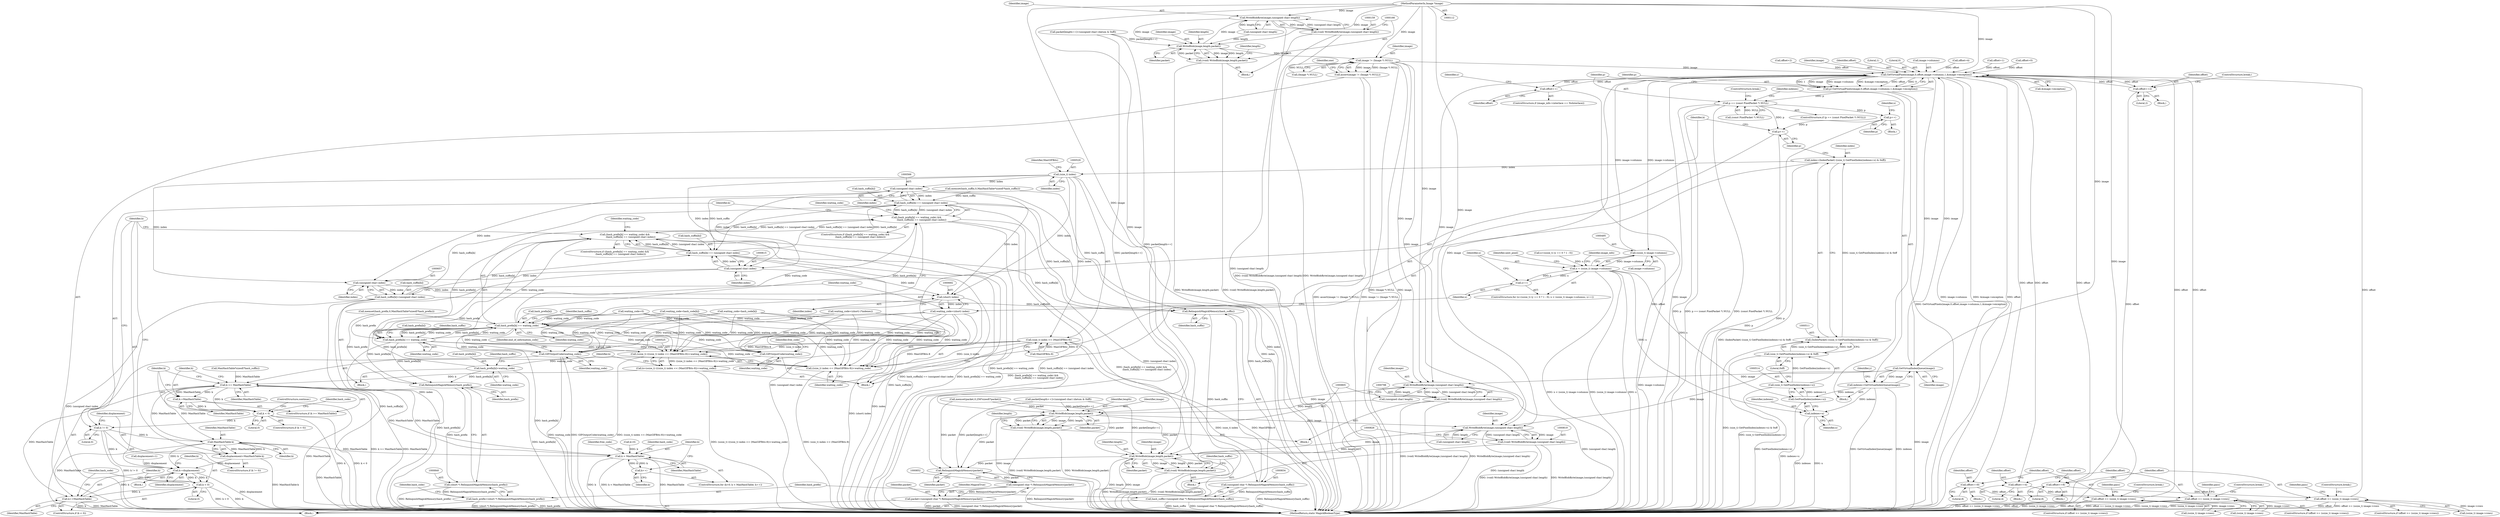 digraph "0_ImageMagick6_19651f3db63fa1511ed83a348c4c82fa553f8d01@pointer" {
"1000114" [label="(MethodParameterIn,Image *image)"];
"1000160" [label="(Call,WriteBlobByte(image,(unsigned char) length))"];
"1000158" [label="(Call,(void) WriteBlobByte(image,(unsigned char) length))"];
"1000167" [label="(Call,WriteBlob(image,length,packet))"];
"1000165" [label="(Call,(void) WriteBlob(image,length,packet))"];
"1000221" [label="(Call,image != (Image *) NULL)"];
"1000220" [label="(Call,assert(image != (Image *) NULL))"];
"1000445" [label="(Call,GetVirtualPixels(image,0,offset,image->columns,1,&image->exception))"];
"1000443" [label="(Call,p=GetVirtualPixels(image,0,offset,image->columns,1,&image->exception))"];
"1000458" [label="(Call,p == (const PixelPacket *) NULL)"];
"1000479" [label="(Call,p++)"];
"1000520" [label="(Call,p++)"];
"1000466" [label="(Call,GetVirtualIndexQueue(image))"];
"1000464" [label="(Call,indexes=GetVirtualIndexQueue(image))"];
"1000515" [label="(Call,GetPixelIndex(indexes+x))"];
"1000513" [label="(Call,(size_t) GetPixelIndex(indexes+x))"];
"1000512" [label="(Call,(size_t) GetPixelIndex(indexes+x) & 0xff)"];
"1000510" [label="(Call,(IndexPacket) ((size_t) GetPixelIndex(indexes+x) & 0xff))"];
"1000508" [label="(Call,index=(IndexPacket) ((size_t) GetPixelIndex(indexes+x) & 0xff))"];
"1000528" [label="(Call,(size_t) index)"];
"1000527" [label="(Call,(size_t) index << (MaxGIFBits-8))"];
"1000524" [label="(Call,(ssize_t) (((size_t) index << (MaxGIFBits-8))+waiting_code))"];
"1000522" [label="(Call,k=(ssize_t) (((size_t) index << (MaxGIFBits-8))+waiting_code))"];
"1000536" [label="(Call,k >= MaxHashTable)"];
"1000539" [label="(Call,k-=MaxHashTable)"];
"1000543" [label="(Call,k < 0)"];
"1000576" [label="(Call,k != 0)"];
"1000581" [label="(Call,MaxHashTable-k)"];
"1000579" [label="(Call,displacement=MaxHashTable-k)"];
"1000586" [label="(Call,k-=displacement)"];
"1000590" [label="(Call,k < 0)"];
"1000593" [label="(Call,k+=MaxHashTable)"];
"1000665" [label="(Call,k < MaxHashTable)"];
"1000668" [label="(Call,k++)"];
"1000526" [label="(Call,((size_t) index << (MaxGIFBits-8))+waiting_code)"];
"1000565" [label="(Call,(unsigned char) index)"];
"1000561" [label="(Call,hash_suffix[k] == (unsigned char) index)"];
"1000555" [label="(Call,(hash_prefix[k] == waiting_code) &&\n              (hash_suffix[k] == (unsigned char) index))"];
"1000604" [label="(Call,(hash_prefix[k] == waiting_code) &&\n                (hash_suffix[k] == (unsigned char) index))"];
"1000610" [label="(Call,hash_suffix[k] == (unsigned char) index)"];
"1000835" [label="(Call,RelinquishMagickMemory(hash_suffix))"];
"1000833" [label="(Call,(unsigned char *) RelinquishMagickMemory(hash_suffix))"];
"1000831" [label="(Call,hash_suffix=(unsigned char *) RelinquishMagickMemory(hash_suffix))"];
"1000614" [label="(Call,(unsigned char) index)"];
"1000656" [label="(Call,(unsigned char) index)"];
"1000652" [label="(Call,hash_suffix[k]=(unsigned char) index)"];
"1000691" [label="(Call,(short) index)"];
"1000689" [label="(Call,waiting_code=(short) index)"];
"1000556" [label="(Call,hash_prefix[k] == waiting_code)"];
"1000605" [label="(Call,hash_prefix[k] == waiting_code)"];
"1000632" [label="(Call,GIFOutputCode(waiting_code))"];
"1000647" [label="(Call,hash_prefix[k]=waiting_code)"];
"1000841" [label="(Call,RelinquishMagickMemory(hash_prefix))"];
"1000839" [label="(Call,(short *) RelinquishMagickMemory(hash_prefix))"];
"1000837" [label="(Call,hash_prefix=(short *) RelinquishMagickMemory(hash_prefix))"];
"1000773" [label="(Call,GIFOutputCode(waiting_code))"];
"1000516" [label="(Call,indexes+x)"];
"1000799" [label="(Call,WriteBlobByte(image,(unsigned char) length))"];
"1000797" [label="(Call,(void) WriteBlobByte(image,(unsigned char) length))"];
"1000806" [label="(Call,WriteBlob(image,length,packet))"];
"1000804" [label="(Call,(void) WriteBlob(image,length,packet))"];
"1000820" [label="(Call,WriteBlobByte(image,(unsigned char) length))"];
"1000818" [label="(Call,(void) WriteBlobByte(image,(unsigned char) length))"];
"1000827" [label="(Call,WriteBlob(image,length,packet))"];
"1000825" [label="(Call,(void) WriteBlob(image,length,packet))"];
"1000853" [label="(Call,RelinquishMagickMemory(packet))"];
"1000851" [label="(Call,(unsigned char *) RelinquishMagickMemory(packet))"];
"1000849" [label="(Call,packet=(unsigned char *) RelinquishMagickMemory(packet))"];
"1000494" [label="(Call,(ssize_t) image->columns)"];
"1000492" [label="(Call,x < (ssize_t) image->columns)"];
"1000499" [label="(Call,x++)"];
"1000700" [label="(Call,offset++)"];
"1000709" [label="(Call,offset+=8)"];
"1000713" [label="(Call,offset >= (ssize_t) image->rows)"];
"1000729" [label="(Call,offset+=8)"];
"1000733" [label="(Call,offset >= (ssize_t) image->rows)"];
"1000749" [label="(Call,offset+=4)"];
"1000753" [label="(Call,offset >= (ssize_t) image->rows)"];
"1000769" [label="(Call,offset+=2)"];
"1000227" [label="(Identifier,one)"];
"1000576" [label="(Call,k != 0)"];
"1000465" [label="(Identifier,indexes)"];
"1000748" [label="(Block,)"];
"1000827" [label="(Call,WriteBlob(image,length,packet))"];
"1000694" [label="(ControlStructure,if (image_info->interlace == NoInterlace))"];
"1000438" [label="(Identifier,y)"];
"1000443" [label="(Call,p=GetVirtualPixels(image,0,offset,image->columns,1,&image->exception))"];
"1000523" [label="(Identifier,k)"];
"1000668" [label="(Call,k++)"];
"1000651" [label="(Identifier,waiting_code)"];
"1000544" [label="(Identifier,k)"];
"1000722" [label="(Identifier,pass)"];
"1000463" [label="(ControlStructure,break;)"];
"1000536" [label="(Call,k >= MaxHashTable)"];
"1000492" [label="(Call,x < (ssize_t) image->columns)"];
"1000768" [label="(Block,)"];
"1000458" [label="(Call,p == (const PixelPacket *) NULL)"];
"1000693" [label="(Identifier,index)"];
"1000806" [label="(Call,WriteBlob(image,length,packet))"];
"1000731" [label="(Literal,8)"];
"1000503" [label="(Identifier,next_pixel)"];
"1000754" [label="(Identifier,offset)"];
"1000567" [label="(Identifier,index)"];
"1000604" [label="(Call,(hash_prefix[k] == waiting_code) &&\n                (hash_suffix[k] == (unsigned char) index))"];
"1000417" [label="(Call,offset=0)"];
"1000804" [label="(Call,(void) WriteBlob(image,length,packet))"];
"1000841" [label="(Call,RelinquishMagickMemory(hash_prefix))"];
"1000854" [label="(Identifier,packet)"];
"1000609" [label="(Identifier,waiting_code)"];
"1000510" [label="(Call,(IndexPacket) ((size_t) GetPixelIndex(indexes+x) & 0xff))"];
"1000689" [label="(Call,waiting_code=(short) index)"];
"1000690" [label="(Identifier,waiting_code)"];
"1000472" [label="(Block,)"];
"1000710" [label="(Identifier,offset)"];
"1000375" [label="(Call,MaxHashTable*sizeof(*hash_suffix))"];
"1000782" [label="(Call,packet[length++]=(unsigned char) (datum & 0xff))"];
"1000676" [label="(Identifier,free_code)"];
"1000473" [label="(Call,waiting_code=(short) (*indexes))"];
"1000849" [label="(Call,packet=(unsigned char *) RelinquishMagickMemory(packet))"];
"1000519" [label="(Literal,0xff)"];
"1000362" [label="(Call,memset(hash_prefix,0,MaxHashTable*sizeof(*hash_prefix)))"];
"1000691" [label="(Call,(short) index)"];
"1000836" [label="(Identifier,hash_suffix)"];
"1000612" [label="(Identifier,hash_suffix)"];
"1000470" [label="(Identifier,y)"];
"1000172" [label="(Identifier,length)"];
"1000818" [label="(Call,(void) WriteBlobByte(image,(unsigned char) length))"];
"1000752" [label="(ControlStructure,if (offset >= (ssize_t) image->rows))"];
"1000222" [label="(Identifier,image)"];
"1000743" [label="(Call,offset=2)"];
"1000594" [label="(Identifier,k)"];
"1000751" [label="(Literal,4)"];
"1000423" [label="(Call,waiting_code=0)"];
"1000662" [label="(Call,k=0)"];
"1000700" [label="(Call,offset++)"];
"1000460" [label="(Call,(const PixelPacket *) NULL)"];
"1000799" [label="(Call,WriteBlobByte(image,(unsigned char) length))"];
"1000165" [label="(Call,(void) WriteBlob(image,length,packet))"];
"1000116" [label="(Block,)"];
"1000520" [label="(Call,p++)"];
"1000570" [label="(Identifier,waiting_code)"];
"1000526" [label="(Call,((size_t) index << (MaxGIFBits-8))+waiting_code)"];
"1000857" [label="(MethodReturn,static MagickBooleanType)"];
"1000560" [label="(Identifier,waiting_code)"];
"1000496" [label="(Call,image->columns)"];
"1000734" [label="(Identifier,offset)"];
"1000541" [label="(Identifier,MaxHashTable)"];
"1000669" [label="(Identifier,k)"];
"1000732" [label="(ControlStructure,if (offset >= (ssize_t) image->rows))"];
"1000769" [label="(Call,offset+=2)"];
"1000770" [label="(Identifier,offset)"];
"1000592" [label="(Literal,0)"];
"1000524" [label="(Call,(ssize_t) (((size_t) index << (MaxGIFBits-8))+waiting_code))"];
"1000168" [label="(Identifier,image)"];
"1000517" [label="(Identifier,indexes)"];
"1000542" [label="(ControlStructure,if (k < 0))"];
"1000480" [label="(Identifier,p)"];
"1000850" [label="(Identifier,packet)"];
"1000832" [label="(Identifier,hash_suffix)"];
"1000811" [label="(Identifier,length)"];
"1000513" [label="(Call,(size_t) GetPixelIndex(indexes+x))"];
"1000565" [label="(Call,(unsigned char) index)"];
"1000632" [label="(Call,GIFOutputCode(waiting_code))"];
"1000829" [label="(Identifier,length)"];
"1000726" [label="(ControlStructure,break;)"];
"1000439" [label="(Block,)"];
"1000537" [label="(Identifier,k)"];
"1000162" [label="(Call,(unsigned char) length)"];
"1000505" [label="(Call,displacement=1)"];
"1000595" [label="(Identifier,MaxHashTable)"];
"1000755" [label="(Call,(ssize_t) image->rows)"];
"1000157" [label="(Block,)"];
"1000550" [label="(Identifier,hash_code)"];
"1000554" [label="(ControlStructure,if ((hash_prefix[k] == waiting_code) &&\n              (hash_suffix[k] == (unsigned char) index)))"];
"1000588" [label="(Identifier,displacement)"];
"1000500" [label="(Identifier,x)"];
"1000715" [label="(Call,(ssize_t) image->rows)"];
"1000577" [label="(Identifier,k)"];
"1000672" [label="(Identifier,hash_code)"];
"1000555" [label="(Call,(hash_prefix[k] == waiting_code) &&\n              (hash_suffix[k] == (unsigned char) index))"];
"1000821" [label="(Identifier,image)"];
"1000579" [label="(Call,displacement=MaxHashTable-k)"];
"1000831" [label="(Call,hash_suffix=(unsigned char *) RelinquishMagickMemory(hash_suffix))"];
"1000446" [label="(Identifier,image)"];
"1000733" [label="(Call,offset >= (ssize_t) image->rows)"];
"1000774" [label="(Identifier,waiting_code)"];
"1000742" [label="(Identifier,pass)"];
"1000530" [label="(Identifier,index)"];
"1000656" [label="(Call,(unsigned char) index)"];
"1000713" [label="(Call,offset >= (ssize_t) image->rows)"];
"1000543" [label="(Call,k < 0)"];
"1000561" [label="(Call,hash_suffix[k] == (unsigned char) index)"];
"1000448" [label="(Identifier,offset)"];
"1000444" [label="(Identifier,p)"];
"1000586" [label="(Call,k-=displacement)"];
"1000582" [label="(Identifier,MaxHashTable)"];
"1000540" [label="(Identifier,k)"];
"1000459" [label="(Identifier,p)"];
"1000169" [label="(Identifier,length)"];
"1000493" [label="(Identifier,x)"];
"1000835" [label="(Call,RelinquishMagickMemory(hash_suffix))"];
"1000143" [label="(Call,packet[length++]=(unsigned char) (datum & 0xff))"];
"1000161" [label="(Identifier,image)"];
"1000452" [label="(Literal,1)"];
"1000532" [label="(Identifier,MaxGIFBits)"];
"1000114" [label="(MethodParameterIn,Image *image)"];
"1000636" [label="(Identifier,free_code)"];
"1000709" [label="(Call,offset+=8)"];
"1000535" [label="(ControlStructure,if (k >= MaxHashTable))"];
"1000585" [label="(Block,)"];
"1000856" [label="(Identifier,MagickTrue)"];
"1000499" [label="(Call,x++)"];
"1000750" [label="(Identifier,offset)"];
"1000342" [label="(Call,memset(packet,0,256*sizeof(*packet)))"];
"1000711" [label="(Literal,8)"];
"1000583" [label="(Identifier,k)"];
"1000809" [label="(Identifier,packet)"];
"1000730" [label="(Identifier,offset)"];
"1000728" [label="(Block,)"];
"1000569" [label="(Call,waiting_code=hash_code[k])"];
"1000638" [label="(Block,)"];
"1000557" [label="(Call,hash_prefix[k])"];
"1000447" [label="(Literal,0)"];
"1000521" [label="(Identifier,p)"];
"1000534" [label="(Identifier,waiting_code)"];
"1000647" [label="(Call,hash_prefix[k]=waiting_code)"];
"1000796" [label="(Block,)"];
"1000746" [label="(ControlStructure,break;)"];
"1000606" [label="(Call,hash_prefix[k])"];
"1000531" [label="(Call,MaxGIFBits-8)"];
"1000844" [label="(Identifier,hash_code)"];
"1000771" [label="(Literal,2)"];
"1000797" [label="(Call,(void) WriteBlobByte(image,(unsigned char) length))"];
"1000773" [label="(Call,GIFOutputCode(waiting_code))"];
"1000587" [label="(Identifier,k)"];
"1000666" [label="(Identifier,k)"];
"1000830" [label="(Identifier,packet)"];
"1000837" [label="(Call,hash_prefix=(short *) RelinquishMagickMemory(hash_prefix))"];
"1000762" [label="(Identifier,pass)"];
"1000658" [label="(Identifier,index)"];
"1000614" [label="(Call,(unsigned char) index)"];
"1000170" [label="(Identifier,packet)"];
"1000808" [label="(Identifier,length)"];
"1000546" [label="(ControlStructure,continue;)"];
"1000619" [label="(Identifier,waiting_code)"];
"1000494" [label="(Call,(ssize_t) image->columns)"];
"1000516" [label="(Call,indexes+x)"];
"1000522" [label="(Call,k=(ssize_t) (((size_t) index << (MaxGIFBits-8))+waiting_code))"];
"1000483" [label="(Identifier,x)"];
"1000667" [label="(Identifier,MaxHashTable)"];
"1000158" [label="(Call,(void) WriteBlobByte(image,(unsigned char) length))"];
"1000654" [label="(Identifier,hash_suffix)"];
"1000518" [label="(Identifier,x)"];
"1000817" [label="(Block,)"];
"1000479" [label="(Call,p++)"];
"1000822" [label="(Call,(unsigned char) length)"];
"1000538" [label="(Identifier,MaxHashTable)"];
"1000539" [label="(Call,k-=MaxHashTable)"];
"1000223" [label="(Call,(Image *) NULL)"];
"1000445" [label="(Call,GetVirtualPixels(image,0,offset,image->columns,1,&image->exception))"];
"1000545" [label="(Literal,0)"];
"1000661" [label="(ControlStructure,for (k=0; k < MaxHashTable; k++))"];
"1000665" [label="(Call,k < MaxHashTable)"];
"1000633" [label="(Identifier,waiting_code)"];
"1000853" [label="(Call,RelinquishMagickMemory(packet))"];
"1000467" [label="(Identifier,image)"];
"1000833" [label="(Call,(unsigned char *) RelinquishMagickMemory(hash_suffix))"];
"1000562" [label="(Call,hash_suffix[k])"];
"1000563" [label="(Identifier,hash_suffix)"];
"1000842" [label="(Identifier,hash_prefix)"];
"1000449" [label="(Call,image->columns)"];
"1000591" [label="(Identifier,k)"];
"1000590" [label="(Call,k < 0)"];
"1000512" [label="(Call,(size_t) GetPixelIndex(indexes+x) & 0xff)"];
"1000766" [label="(ControlStructure,break;)"];
"1000603" [label="(ControlStructure,if ((hash_prefix[k] == waiting_code) &&\n                (hash_suffix[k] == (unsigned char) index)))"];
"1000605" [label="(Call,hash_prefix[k] == waiting_code)"];
"1000753" [label="(Call,offset >= (ssize_t) image->rows)"];
"1000464" [label="(Call,indexes=GetVirtualIndexQueue(image))"];
"1000580" [label="(Identifier,displacement)"];
"1000610" [label="(Call,hash_suffix[k] == (unsigned char) index)"];
"1000653" [label="(Call,hash_suffix[k])"];
"1000575" [label="(ControlStructure,if (k != 0))"];
"1000599" [label="(Identifier,hash_code)"];
"1000801" [label="(Call,(unsigned char) length)"];
"1000372" [label="(Call,memset(hash_suffix,0,MaxHashTable*sizeof(*hash_suffix)))"];
"1000589" [label="(ControlStructure,if (k < 0))"];
"1000220" [label="(Call,assert(image != (Image *) NULL))"];
"1000800" [label="(Identifier,image)"];
"1000509" [label="(Identifier,index)"];
"1000581" [label="(Call,MaxHashTable-k)"];
"1000714" [label="(Identifier,offset)"];
"1000648" [label="(Call,hash_prefix[k])"];
"1000807" [label="(Identifier,image)"];
"1000825" [label="(Call,(void) WriteBlob(image,length,packet))"];
"1000723" [label="(Call,offset=4)"];
"1000708" [label="(Block,)"];
"1000851" [label="(Call,(unsigned char *) RelinquishMagickMemory(packet))"];
"1000712" [label="(ControlStructure,if (offset >= (ssize_t) image->rows))"];
"1000578" [label="(Literal,0)"];
"1000776" [label="(Identifier,end_of_information_code)"];
"1000508" [label="(Call,index=(IndexPacket) ((size_t) GetPixelIndex(indexes+x) & 0xff))"];
"1000453" [label="(Call,&image->exception)"];
"1000839" [label="(Call,(short *) RelinquishMagickMemory(hash_prefix))"];
"1000618" [label="(Call,waiting_code=hash_code[k])"];
"1000457" [label="(ControlStructure,if (p == (const PixelPacket *) NULL))"];
"1000735" [label="(Call,(ssize_t) image->rows)"];
"1000501" [label="(Block,)"];
"1000466" [label="(Call,GetVirtualIndexQueue(image))"];
"1000515" [label="(Call,GetPixelIndex(indexes+x))"];
"1000611" [label="(Call,hash_suffix[k])"];
"1000593" [label="(Call,k+=MaxHashTable)"];
"1000528" [label="(Call,(size_t) index)"];
"1000616" [label="(Identifier,index)"];
"1000749" [label="(Call,offset+=4)"];
"1000221" [label="(Call,image != (Image *) NULL)"];
"1000772" [label="(ControlStructure,break;)"];
"1000763" [label="(Call,offset=1)"];
"1000482" [label="(Call,x=(ssize_t) (y == 0 ? 1 : 0))"];
"1000556" [label="(Call,hash_prefix[k] == waiting_code)"];
"1000820" [label="(Call,WriteBlobByte(image,(unsigned char) length))"];
"1000701" [label="(Identifier,offset)"];
"1000828" [label="(Identifier,image)"];
"1000838" [label="(Identifier,hash_prefix)"];
"1000160" [label="(Call,WriteBlobByte(image,(unsigned char) length))"];
"1000481" [label="(ControlStructure,for (x=(ssize_t) (y == 0 ? 1 : 0); x < (ssize_t) image->columns; x++))"];
"1000167" [label="(Call,WriteBlob(image,length,packet))"];
"1000697" [label="(Identifier,image_info)"];
"1000652" [label="(Call,hash_suffix[k]=(unsigned char) index)"];
"1000527" [label="(Call,(size_t) index << (MaxGIFBits-8))"];
"1000729" [label="(Call,offset+=8)"];
"1000114" -> "1000112"  [label="AST: "];
"1000114" -> "1000857"  [label="DDG: image"];
"1000114" -> "1000160"  [label="DDG: image"];
"1000114" -> "1000167"  [label="DDG: image"];
"1000114" -> "1000221"  [label="DDG: image"];
"1000114" -> "1000445"  [label="DDG: image"];
"1000114" -> "1000466"  [label="DDG: image"];
"1000114" -> "1000799"  [label="DDG: image"];
"1000114" -> "1000806"  [label="DDG: image"];
"1000114" -> "1000820"  [label="DDG: image"];
"1000114" -> "1000827"  [label="DDG: image"];
"1000160" -> "1000158"  [label="AST: "];
"1000160" -> "1000162"  [label="CFG: "];
"1000161" -> "1000160"  [label="AST: "];
"1000162" -> "1000160"  [label="AST: "];
"1000158" -> "1000160"  [label="CFG: "];
"1000160" -> "1000857"  [label="DDG: (unsigned char) length"];
"1000160" -> "1000158"  [label="DDG: image"];
"1000160" -> "1000158"  [label="DDG: (unsigned char) length"];
"1000167" -> "1000160"  [label="DDG: image"];
"1000162" -> "1000160"  [label="DDG: length"];
"1000160" -> "1000167"  [label="DDG: image"];
"1000158" -> "1000157"  [label="AST: "];
"1000159" -> "1000158"  [label="AST: "];
"1000166" -> "1000158"  [label="CFG: "];
"1000158" -> "1000857"  [label="DDG: WriteBlobByte(image,(unsigned char) length)"];
"1000158" -> "1000857"  [label="DDG: (void) WriteBlobByte(image,(unsigned char) length)"];
"1000167" -> "1000165"  [label="AST: "];
"1000167" -> "1000170"  [label="CFG: "];
"1000168" -> "1000167"  [label="AST: "];
"1000169" -> "1000167"  [label="AST: "];
"1000170" -> "1000167"  [label="AST: "];
"1000165" -> "1000167"  [label="CFG: "];
"1000167" -> "1000165"  [label="DDG: image"];
"1000167" -> "1000165"  [label="DDG: length"];
"1000167" -> "1000165"  [label="DDG: packet"];
"1000162" -> "1000167"  [label="DDG: length"];
"1000143" -> "1000167"  [label="DDG: packet[length++]"];
"1000167" -> "1000221"  [label="DDG: image"];
"1000165" -> "1000157"  [label="AST: "];
"1000166" -> "1000165"  [label="AST: "];
"1000172" -> "1000165"  [label="CFG: "];
"1000165" -> "1000857"  [label="DDG: WriteBlob(image,length,packet)"];
"1000165" -> "1000857"  [label="DDG: (void) WriteBlob(image,length,packet)"];
"1000221" -> "1000220"  [label="AST: "];
"1000221" -> "1000223"  [label="CFG: "];
"1000222" -> "1000221"  [label="AST: "];
"1000223" -> "1000221"  [label="AST: "];
"1000220" -> "1000221"  [label="CFG: "];
"1000221" -> "1000857"  [label="DDG: (Image *) NULL"];
"1000221" -> "1000857"  [label="DDG: image"];
"1000221" -> "1000220"  [label="DDG: image"];
"1000221" -> "1000220"  [label="DDG: (Image *) NULL"];
"1000223" -> "1000221"  [label="DDG: NULL"];
"1000221" -> "1000445"  [label="DDG: image"];
"1000221" -> "1000799"  [label="DDG: image"];
"1000221" -> "1000820"  [label="DDG: image"];
"1000220" -> "1000116"  [label="AST: "];
"1000227" -> "1000220"  [label="CFG: "];
"1000220" -> "1000857"  [label="DDG: image != (Image *) NULL"];
"1000220" -> "1000857"  [label="DDG: assert(image != (Image *) NULL)"];
"1000445" -> "1000443"  [label="AST: "];
"1000445" -> "1000453"  [label="CFG: "];
"1000446" -> "1000445"  [label="AST: "];
"1000447" -> "1000445"  [label="AST: "];
"1000448" -> "1000445"  [label="AST: "];
"1000449" -> "1000445"  [label="AST: "];
"1000452" -> "1000445"  [label="AST: "];
"1000453" -> "1000445"  [label="AST: "];
"1000443" -> "1000445"  [label="CFG: "];
"1000445" -> "1000857"  [label="DDG: image"];
"1000445" -> "1000857"  [label="DDG: image->columns"];
"1000445" -> "1000857"  [label="DDG: &image->exception"];
"1000445" -> "1000857"  [label="DDG: offset"];
"1000445" -> "1000443"  [label="DDG: 1"];
"1000445" -> "1000443"  [label="DDG: image"];
"1000445" -> "1000443"  [label="DDG: image->columns"];
"1000445" -> "1000443"  [label="DDG: &image->exception"];
"1000445" -> "1000443"  [label="DDG: offset"];
"1000445" -> "1000443"  [label="DDG: 0"];
"1000466" -> "1000445"  [label="DDG: image"];
"1000713" -> "1000445"  [label="DDG: offset"];
"1000753" -> "1000445"  [label="DDG: offset"];
"1000723" -> "1000445"  [label="DDG: offset"];
"1000733" -> "1000445"  [label="DDG: offset"];
"1000743" -> "1000445"  [label="DDG: offset"];
"1000700" -> "1000445"  [label="DDG: offset"];
"1000769" -> "1000445"  [label="DDG: offset"];
"1000417" -> "1000445"  [label="DDG: offset"];
"1000763" -> "1000445"  [label="DDG: offset"];
"1000494" -> "1000445"  [label="DDG: image->columns"];
"1000445" -> "1000466"  [label="DDG: image"];
"1000445" -> "1000494"  [label="DDG: image->columns"];
"1000445" -> "1000700"  [label="DDG: offset"];
"1000445" -> "1000709"  [label="DDG: offset"];
"1000445" -> "1000729"  [label="DDG: offset"];
"1000445" -> "1000749"  [label="DDG: offset"];
"1000445" -> "1000769"  [label="DDG: offset"];
"1000445" -> "1000799"  [label="DDG: image"];
"1000445" -> "1000820"  [label="DDG: image"];
"1000443" -> "1000439"  [label="AST: "];
"1000444" -> "1000443"  [label="AST: "];
"1000459" -> "1000443"  [label="CFG: "];
"1000443" -> "1000857"  [label="DDG: GetVirtualPixels(image,0,offset,image->columns,1,&image->exception)"];
"1000443" -> "1000458"  [label="DDG: p"];
"1000458" -> "1000457"  [label="AST: "];
"1000458" -> "1000460"  [label="CFG: "];
"1000459" -> "1000458"  [label="AST: "];
"1000460" -> "1000458"  [label="AST: "];
"1000463" -> "1000458"  [label="CFG: "];
"1000465" -> "1000458"  [label="CFG: "];
"1000458" -> "1000857"  [label="DDG: (const PixelPacket *) NULL"];
"1000458" -> "1000857"  [label="DDG: p"];
"1000458" -> "1000857"  [label="DDG: p == (const PixelPacket *) NULL"];
"1000460" -> "1000458"  [label="DDG: NULL"];
"1000458" -> "1000479"  [label="DDG: p"];
"1000458" -> "1000520"  [label="DDG: p"];
"1000479" -> "1000472"  [label="AST: "];
"1000479" -> "1000480"  [label="CFG: "];
"1000480" -> "1000479"  [label="AST: "];
"1000483" -> "1000479"  [label="CFG: "];
"1000479" -> "1000857"  [label="DDG: p"];
"1000479" -> "1000520"  [label="DDG: p"];
"1000520" -> "1000501"  [label="AST: "];
"1000520" -> "1000521"  [label="CFG: "];
"1000521" -> "1000520"  [label="AST: "];
"1000523" -> "1000520"  [label="CFG: "];
"1000520" -> "1000857"  [label="DDG: p"];
"1000466" -> "1000464"  [label="AST: "];
"1000466" -> "1000467"  [label="CFG: "];
"1000467" -> "1000466"  [label="AST: "];
"1000464" -> "1000466"  [label="CFG: "];
"1000466" -> "1000857"  [label="DDG: image"];
"1000466" -> "1000464"  [label="DDG: image"];
"1000466" -> "1000799"  [label="DDG: image"];
"1000466" -> "1000820"  [label="DDG: image"];
"1000464" -> "1000439"  [label="AST: "];
"1000465" -> "1000464"  [label="AST: "];
"1000470" -> "1000464"  [label="CFG: "];
"1000464" -> "1000857"  [label="DDG: indexes"];
"1000464" -> "1000857"  [label="DDG: GetVirtualIndexQueue(image)"];
"1000464" -> "1000515"  [label="DDG: indexes"];
"1000464" -> "1000516"  [label="DDG: indexes"];
"1000515" -> "1000513"  [label="AST: "];
"1000515" -> "1000516"  [label="CFG: "];
"1000516" -> "1000515"  [label="AST: "];
"1000513" -> "1000515"  [label="CFG: "];
"1000515" -> "1000857"  [label="DDG: indexes+x"];
"1000515" -> "1000513"  [label="DDG: indexes+x"];
"1000492" -> "1000515"  [label="DDG: x"];
"1000513" -> "1000512"  [label="AST: "];
"1000514" -> "1000513"  [label="AST: "];
"1000519" -> "1000513"  [label="CFG: "];
"1000513" -> "1000857"  [label="DDG: GetPixelIndex(indexes+x)"];
"1000513" -> "1000512"  [label="DDG: GetPixelIndex(indexes+x)"];
"1000512" -> "1000510"  [label="AST: "];
"1000512" -> "1000519"  [label="CFG: "];
"1000519" -> "1000512"  [label="AST: "];
"1000510" -> "1000512"  [label="CFG: "];
"1000512" -> "1000857"  [label="DDG: (size_t) GetPixelIndex(indexes+x)"];
"1000512" -> "1000510"  [label="DDG: (size_t) GetPixelIndex(indexes+x)"];
"1000512" -> "1000510"  [label="DDG: 0xff"];
"1000510" -> "1000508"  [label="AST: "];
"1000511" -> "1000510"  [label="AST: "];
"1000508" -> "1000510"  [label="CFG: "];
"1000510" -> "1000857"  [label="DDG: (size_t) GetPixelIndex(indexes+x) & 0xff"];
"1000510" -> "1000508"  [label="DDG: (size_t) GetPixelIndex(indexes+x) & 0xff"];
"1000508" -> "1000501"  [label="AST: "];
"1000509" -> "1000508"  [label="AST: "];
"1000521" -> "1000508"  [label="CFG: "];
"1000508" -> "1000857"  [label="DDG: (IndexPacket) ((size_t) GetPixelIndex(indexes+x) & 0xff)"];
"1000508" -> "1000528"  [label="DDG: index"];
"1000528" -> "1000527"  [label="AST: "];
"1000528" -> "1000530"  [label="CFG: "];
"1000529" -> "1000528"  [label="AST: "];
"1000530" -> "1000528"  [label="AST: "];
"1000532" -> "1000528"  [label="CFG: "];
"1000528" -> "1000857"  [label="DDG: index"];
"1000528" -> "1000527"  [label="DDG: index"];
"1000528" -> "1000565"  [label="DDG: index"];
"1000528" -> "1000614"  [label="DDG: index"];
"1000528" -> "1000656"  [label="DDG: index"];
"1000528" -> "1000691"  [label="DDG: index"];
"1000527" -> "1000526"  [label="AST: "];
"1000527" -> "1000531"  [label="CFG: "];
"1000531" -> "1000527"  [label="AST: "];
"1000534" -> "1000527"  [label="CFG: "];
"1000527" -> "1000857"  [label="DDG: (size_t) index"];
"1000527" -> "1000857"  [label="DDG: MaxGIFBits-8"];
"1000527" -> "1000524"  [label="DDG: (size_t) index"];
"1000527" -> "1000524"  [label="DDG: MaxGIFBits-8"];
"1000527" -> "1000526"  [label="DDG: (size_t) index"];
"1000527" -> "1000526"  [label="DDG: MaxGIFBits-8"];
"1000531" -> "1000527"  [label="DDG: MaxGIFBits"];
"1000531" -> "1000527"  [label="DDG: 8"];
"1000524" -> "1000522"  [label="AST: "];
"1000524" -> "1000526"  [label="CFG: "];
"1000525" -> "1000524"  [label="AST: "];
"1000526" -> "1000524"  [label="AST: "];
"1000522" -> "1000524"  [label="CFG: "];
"1000524" -> "1000857"  [label="DDG: ((size_t) index << (MaxGIFBits-8))+waiting_code"];
"1000524" -> "1000522"  [label="DDG: ((size_t) index << (MaxGIFBits-8))+waiting_code"];
"1000556" -> "1000524"  [label="DDG: waiting_code"];
"1000689" -> "1000524"  [label="DDG: waiting_code"];
"1000473" -> "1000524"  [label="DDG: waiting_code"];
"1000423" -> "1000524"  [label="DDG: waiting_code"];
"1000569" -> "1000524"  [label="DDG: waiting_code"];
"1000618" -> "1000524"  [label="DDG: waiting_code"];
"1000605" -> "1000524"  [label="DDG: waiting_code"];
"1000522" -> "1000501"  [label="AST: "];
"1000523" -> "1000522"  [label="AST: "];
"1000537" -> "1000522"  [label="CFG: "];
"1000522" -> "1000857"  [label="DDG: (ssize_t) (((size_t) index << (MaxGIFBits-8))+waiting_code)"];
"1000522" -> "1000536"  [label="DDG: k"];
"1000536" -> "1000535"  [label="AST: "];
"1000536" -> "1000538"  [label="CFG: "];
"1000537" -> "1000536"  [label="AST: "];
"1000538" -> "1000536"  [label="AST: "];
"1000540" -> "1000536"  [label="CFG: "];
"1000544" -> "1000536"  [label="CFG: "];
"1000536" -> "1000857"  [label="DDG: k >= MaxHashTable"];
"1000536" -> "1000857"  [label="DDG: MaxHashTable"];
"1000375" -> "1000536"  [label="DDG: MaxHashTable"];
"1000581" -> "1000536"  [label="DDG: MaxHashTable"];
"1000665" -> "1000536"  [label="DDG: MaxHashTable"];
"1000536" -> "1000539"  [label="DDG: MaxHashTable"];
"1000536" -> "1000539"  [label="DDG: k"];
"1000536" -> "1000543"  [label="DDG: k"];
"1000536" -> "1000581"  [label="DDG: MaxHashTable"];
"1000536" -> "1000593"  [label="DDG: MaxHashTable"];
"1000536" -> "1000665"  [label="DDG: MaxHashTable"];
"1000539" -> "1000535"  [label="AST: "];
"1000539" -> "1000541"  [label="CFG: "];
"1000540" -> "1000539"  [label="AST: "];
"1000541" -> "1000539"  [label="AST: "];
"1000544" -> "1000539"  [label="CFG: "];
"1000539" -> "1000857"  [label="DDG: MaxHashTable"];
"1000539" -> "1000543"  [label="DDG: k"];
"1000543" -> "1000542"  [label="AST: "];
"1000543" -> "1000545"  [label="CFG: "];
"1000544" -> "1000543"  [label="AST: "];
"1000545" -> "1000543"  [label="AST: "];
"1000546" -> "1000543"  [label="CFG: "];
"1000550" -> "1000543"  [label="CFG: "];
"1000543" -> "1000857"  [label="DDG: k < 0"];
"1000543" -> "1000857"  [label="DDG: k"];
"1000543" -> "1000576"  [label="DDG: k"];
"1000576" -> "1000575"  [label="AST: "];
"1000576" -> "1000578"  [label="CFG: "];
"1000577" -> "1000576"  [label="AST: "];
"1000578" -> "1000576"  [label="AST: "];
"1000580" -> "1000576"  [label="CFG: "];
"1000587" -> "1000576"  [label="CFG: "];
"1000576" -> "1000857"  [label="DDG: k != 0"];
"1000576" -> "1000581"  [label="DDG: k"];
"1000576" -> "1000586"  [label="DDG: k"];
"1000581" -> "1000579"  [label="AST: "];
"1000581" -> "1000583"  [label="CFG: "];
"1000582" -> "1000581"  [label="AST: "];
"1000583" -> "1000581"  [label="AST: "];
"1000579" -> "1000581"  [label="CFG: "];
"1000581" -> "1000857"  [label="DDG: MaxHashTable"];
"1000581" -> "1000579"  [label="DDG: MaxHashTable"];
"1000581" -> "1000579"  [label="DDG: k"];
"1000581" -> "1000586"  [label="DDG: k"];
"1000581" -> "1000593"  [label="DDG: MaxHashTable"];
"1000581" -> "1000665"  [label="DDG: MaxHashTable"];
"1000579" -> "1000575"  [label="AST: "];
"1000580" -> "1000579"  [label="AST: "];
"1000587" -> "1000579"  [label="CFG: "];
"1000579" -> "1000857"  [label="DDG: MaxHashTable-k"];
"1000579" -> "1000586"  [label="DDG: displacement"];
"1000586" -> "1000585"  [label="AST: "];
"1000586" -> "1000588"  [label="CFG: "];
"1000587" -> "1000586"  [label="AST: "];
"1000588" -> "1000586"  [label="AST: "];
"1000591" -> "1000586"  [label="CFG: "];
"1000586" -> "1000857"  [label="DDG: displacement"];
"1000505" -> "1000586"  [label="DDG: displacement"];
"1000590" -> "1000586"  [label="DDG: k"];
"1000593" -> "1000586"  [label="DDG: k"];
"1000586" -> "1000590"  [label="DDG: k"];
"1000590" -> "1000589"  [label="AST: "];
"1000590" -> "1000592"  [label="CFG: "];
"1000591" -> "1000590"  [label="AST: "];
"1000592" -> "1000590"  [label="AST: "];
"1000594" -> "1000590"  [label="CFG: "];
"1000599" -> "1000590"  [label="CFG: "];
"1000590" -> "1000857"  [label="DDG: k < 0"];
"1000590" -> "1000857"  [label="DDG: k"];
"1000590" -> "1000593"  [label="DDG: k"];
"1000593" -> "1000589"  [label="AST: "];
"1000593" -> "1000595"  [label="CFG: "];
"1000594" -> "1000593"  [label="AST: "];
"1000595" -> "1000593"  [label="AST: "];
"1000599" -> "1000593"  [label="CFG: "];
"1000593" -> "1000857"  [label="DDG: MaxHashTable"];
"1000593" -> "1000857"  [label="DDG: k"];
"1000665" -> "1000661"  [label="AST: "];
"1000665" -> "1000667"  [label="CFG: "];
"1000666" -> "1000665"  [label="AST: "];
"1000667" -> "1000665"  [label="AST: "];
"1000672" -> "1000665"  [label="CFG: "];
"1000676" -> "1000665"  [label="CFG: "];
"1000665" -> "1000857"  [label="DDG: k"];
"1000665" -> "1000857"  [label="DDG: k < MaxHashTable"];
"1000665" -> "1000857"  [label="DDG: MaxHashTable"];
"1000662" -> "1000665"  [label="DDG: k"];
"1000668" -> "1000665"  [label="DDG: k"];
"1000665" -> "1000668"  [label="DDG: k"];
"1000668" -> "1000661"  [label="AST: "];
"1000668" -> "1000669"  [label="CFG: "];
"1000669" -> "1000668"  [label="AST: "];
"1000666" -> "1000668"  [label="CFG: "];
"1000526" -> "1000534"  [label="CFG: "];
"1000534" -> "1000526"  [label="AST: "];
"1000526" -> "1000857"  [label="DDG: (size_t) index << (MaxGIFBits-8)"];
"1000556" -> "1000526"  [label="DDG: waiting_code"];
"1000689" -> "1000526"  [label="DDG: waiting_code"];
"1000473" -> "1000526"  [label="DDG: waiting_code"];
"1000423" -> "1000526"  [label="DDG: waiting_code"];
"1000569" -> "1000526"  [label="DDG: waiting_code"];
"1000618" -> "1000526"  [label="DDG: waiting_code"];
"1000605" -> "1000526"  [label="DDG: waiting_code"];
"1000565" -> "1000561"  [label="AST: "];
"1000565" -> "1000567"  [label="CFG: "];
"1000566" -> "1000565"  [label="AST: "];
"1000567" -> "1000565"  [label="AST: "];
"1000561" -> "1000565"  [label="CFG: "];
"1000565" -> "1000857"  [label="DDG: index"];
"1000565" -> "1000561"  [label="DDG: index"];
"1000565" -> "1000614"  [label="DDG: index"];
"1000565" -> "1000656"  [label="DDG: index"];
"1000565" -> "1000691"  [label="DDG: index"];
"1000561" -> "1000555"  [label="AST: "];
"1000562" -> "1000561"  [label="AST: "];
"1000555" -> "1000561"  [label="CFG: "];
"1000561" -> "1000857"  [label="DDG: hash_suffix[k]"];
"1000561" -> "1000857"  [label="DDG: (unsigned char) index"];
"1000561" -> "1000555"  [label="DDG: hash_suffix[k]"];
"1000561" -> "1000555"  [label="DDG: (unsigned char) index"];
"1000610" -> "1000561"  [label="DDG: hash_suffix[k]"];
"1000652" -> "1000561"  [label="DDG: hash_suffix[k]"];
"1000372" -> "1000561"  [label="DDG: hash_suffix"];
"1000561" -> "1000610"  [label="DDG: hash_suffix[k]"];
"1000561" -> "1000835"  [label="DDG: hash_suffix[k]"];
"1000555" -> "1000554"  [label="AST: "];
"1000555" -> "1000556"  [label="CFG: "];
"1000556" -> "1000555"  [label="AST: "];
"1000570" -> "1000555"  [label="CFG: "];
"1000577" -> "1000555"  [label="CFG: "];
"1000555" -> "1000857"  [label="DDG: (hash_prefix[k] == waiting_code) &&\n              (hash_suffix[k] == (unsigned char) index)"];
"1000555" -> "1000857"  [label="DDG: hash_prefix[k] == waiting_code"];
"1000555" -> "1000857"  [label="DDG: hash_suffix[k] == (unsigned char) index"];
"1000556" -> "1000555"  [label="DDG: hash_prefix[k]"];
"1000556" -> "1000555"  [label="DDG: waiting_code"];
"1000604" -> "1000555"  [label="DDG: hash_suffix[k] == (unsigned char) index"];
"1000555" -> "1000604"  [label="DDG: hash_suffix[k] == (unsigned char) index"];
"1000604" -> "1000603"  [label="AST: "];
"1000604" -> "1000605"  [label="CFG: "];
"1000604" -> "1000610"  [label="CFG: "];
"1000605" -> "1000604"  [label="AST: "];
"1000610" -> "1000604"  [label="AST: "];
"1000587" -> "1000604"  [label="CFG: "];
"1000619" -> "1000604"  [label="CFG: "];
"1000604" -> "1000857"  [label="DDG: hash_suffix[k] == (unsigned char) index"];
"1000604" -> "1000857"  [label="DDG: (hash_prefix[k] == waiting_code) &&\n                (hash_suffix[k] == (unsigned char) index)"];
"1000604" -> "1000857"  [label="DDG: hash_prefix[k] == waiting_code"];
"1000605" -> "1000604"  [label="DDG: hash_prefix[k]"];
"1000605" -> "1000604"  [label="DDG: waiting_code"];
"1000610" -> "1000604"  [label="DDG: hash_suffix[k]"];
"1000610" -> "1000604"  [label="DDG: (unsigned char) index"];
"1000610" -> "1000614"  [label="CFG: "];
"1000611" -> "1000610"  [label="AST: "];
"1000614" -> "1000610"  [label="AST: "];
"1000610" -> "1000857"  [label="DDG: (unsigned char) index"];
"1000610" -> "1000857"  [label="DDG: hash_suffix[k]"];
"1000652" -> "1000610"  [label="DDG: hash_suffix[k]"];
"1000372" -> "1000610"  [label="DDG: hash_suffix"];
"1000614" -> "1000610"  [label="DDG: index"];
"1000610" -> "1000835"  [label="DDG: hash_suffix[k]"];
"1000835" -> "1000833"  [label="AST: "];
"1000835" -> "1000836"  [label="CFG: "];
"1000836" -> "1000835"  [label="AST: "];
"1000833" -> "1000835"  [label="CFG: "];
"1000835" -> "1000833"  [label="DDG: hash_suffix"];
"1000652" -> "1000835"  [label="DDG: hash_suffix[k]"];
"1000372" -> "1000835"  [label="DDG: hash_suffix"];
"1000833" -> "1000831"  [label="AST: "];
"1000834" -> "1000833"  [label="AST: "];
"1000831" -> "1000833"  [label="CFG: "];
"1000833" -> "1000857"  [label="DDG: RelinquishMagickMemory(hash_suffix)"];
"1000833" -> "1000831"  [label="DDG: RelinquishMagickMemory(hash_suffix)"];
"1000831" -> "1000116"  [label="AST: "];
"1000832" -> "1000831"  [label="AST: "];
"1000838" -> "1000831"  [label="CFG: "];
"1000831" -> "1000857"  [label="DDG: hash_suffix"];
"1000831" -> "1000857"  [label="DDG: (unsigned char *) RelinquishMagickMemory(hash_suffix)"];
"1000614" -> "1000616"  [label="CFG: "];
"1000615" -> "1000614"  [label="AST: "];
"1000616" -> "1000614"  [label="AST: "];
"1000614" -> "1000857"  [label="DDG: index"];
"1000614" -> "1000656"  [label="DDG: index"];
"1000614" -> "1000691"  [label="DDG: index"];
"1000656" -> "1000652"  [label="AST: "];
"1000656" -> "1000658"  [label="CFG: "];
"1000657" -> "1000656"  [label="AST: "];
"1000658" -> "1000656"  [label="AST: "];
"1000652" -> "1000656"  [label="CFG: "];
"1000656" -> "1000652"  [label="DDG: index"];
"1000656" -> "1000691"  [label="DDG: index"];
"1000652" -> "1000638"  [label="AST: "];
"1000653" -> "1000652"  [label="AST: "];
"1000690" -> "1000652"  [label="CFG: "];
"1000652" -> "1000857"  [label="DDG: (unsigned char) index"];
"1000652" -> "1000857"  [label="DDG: hash_suffix[k]"];
"1000691" -> "1000689"  [label="AST: "];
"1000691" -> "1000693"  [label="CFG: "];
"1000692" -> "1000691"  [label="AST: "];
"1000693" -> "1000691"  [label="AST: "];
"1000689" -> "1000691"  [label="CFG: "];
"1000691" -> "1000857"  [label="DDG: index"];
"1000691" -> "1000689"  [label="DDG: index"];
"1000689" -> "1000501"  [label="AST: "];
"1000690" -> "1000689"  [label="AST: "];
"1000500" -> "1000689"  [label="CFG: "];
"1000689" -> "1000857"  [label="DDG: (short) index"];
"1000689" -> "1000556"  [label="DDG: waiting_code"];
"1000689" -> "1000632"  [label="DDG: waiting_code"];
"1000689" -> "1000773"  [label="DDG: waiting_code"];
"1000556" -> "1000560"  [label="CFG: "];
"1000557" -> "1000556"  [label="AST: "];
"1000560" -> "1000556"  [label="AST: "];
"1000563" -> "1000556"  [label="CFG: "];
"1000556" -> "1000857"  [label="DDG: hash_prefix[k]"];
"1000647" -> "1000556"  [label="DDG: hash_prefix[k]"];
"1000605" -> "1000556"  [label="DDG: hash_prefix[k]"];
"1000605" -> "1000556"  [label="DDG: waiting_code"];
"1000362" -> "1000556"  [label="DDG: hash_prefix"];
"1000473" -> "1000556"  [label="DDG: waiting_code"];
"1000423" -> "1000556"  [label="DDG: waiting_code"];
"1000569" -> "1000556"  [label="DDG: waiting_code"];
"1000618" -> "1000556"  [label="DDG: waiting_code"];
"1000556" -> "1000605"  [label="DDG: hash_prefix[k]"];
"1000556" -> "1000605"  [label="DDG: waiting_code"];
"1000556" -> "1000632"  [label="DDG: waiting_code"];
"1000556" -> "1000773"  [label="DDG: waiting_code"];
"1000556" -> "1000841"  [label="DDG: hash_prefix[k]"];
"1000605" -> "1000609"  [label="CFG: "];
"1000606" -> "1000605"  [label="AST: "];
"1000609" -> "1000605"  [label="AST: "];
"1000612" -> "1000605"  [label="CFG: "];
"1000605" -> "1000857"  [label="DDG: hash_prefix[k]"];
"1000362" -> "1000605"  [label="DDG: hash_prefix"];
"1000605" -> "1000632"  [label="DDG: waiting_code"];
"1000605" -> "1000773"  [label="DDG: waiting_code"];
"1000605" -> "1000841"  [label="DDG: hash_prefix[k]"];
"1000632" -> "1000501"  [label="AST: "];
"1000632" -> "1000633"  [label="CFG: "];
"1000633" -> "1000632"  [label="AST: "];
"1000636" -> "1000632"  [label="CFG: "];
"1000618" -> "1000632"  [label="DDG: waiting_code"];
"1000473" -> "1000632"  [label="DDG: waiting_code"];
"1000423" -> "1000632"  [label="DDG: waiting_code"];
"1000569" -> "1000632"  [label="DDG: waiting_code"];
"1000632" -> "1000647"  [label="DDG: waiting_code"];
"1000647" -> "1000638"  [label="AST: "];
"1000647" -> "1000651"  [label="CFG: "];
"1000648" -> "1000647"  [label="AST: "];
"1000651" -> "1000647"  [label="AST: "];
"1000654" -> "1000647"  [label="CFG: "];
"1000647" -> "1000857"  [label="DDG: hash_prefix[k]"];
"1000647" -> "1000841"  [label="DDG: hash_prefix[k]"];
"1000841" -> "1000839"  [label="AST: "];
"1000841" -> "1000842"  [label="CFG: "];
"1000842" -> "1000841"  [label="AST: "];
"1000839" -> "1000841"  [label="CFG: "];
"1000841" -> "1000839"  [label="DDG: hash_prefix"];
"1000362" -> "1000841"  [label="DDG: hash_prefix"];
"1000839" -> "1000837"  [label="AST: "];
"1000840" -> "1000839"  [label="AST: "];
"1000837" -> "1000839"  [label="CFG: "];
"1000839" -> "1000857"  [label="DDG: RelinquishMagickMemory(hash_prefix)"];
"1000839" -> "1000837"  [label="DDG: RelinquishMagickMemory(hash_prefix)"];
"1000837" -> "1000116"  [label="AST: "];
"1000838" -> "1000837"  [label="AST: "];
"1000844" -> "1000837"  [label="CFG: "];
"1000837" -> "1000857"  [label="DDG: hash_prefix"];
"1000837" -> "1000857"  [label="DDG: (short *) RelinquishMagickMemory(hash_prefix)"];
"1000773" -> "1000116"  [label="AST: "];
"1000773" -> "1000774"  [label="CFG: "];
"1000774" -> "1000773"  [label="AST: "];
"1000776" -> "1000773"  [label="CFG: "];
"1000773" -> "1000857"  [label="DDG: GIFOutputCode(waiting_code)"];
"1000773" -> "1000857"  [label="DDG: waiting_code"];
"1000473" -> "1000773"  [label="DDG: waiting_code"];
"1000423" -> "1000773"  [label="DDG: waiting_code"];
"1000569" -> "1000773"  [label="DDG: waiting_code"];
"1000618" -> "1000773"  [label="DDG: waiting_code"];
"1000516" -> "1000518"  [label="CFG: "];
"1000517" -> "1000516"  [label="AST: "];
"1000518" -> "1000516"  [label="AST: "];
"1000516" -> "1000857"  [label="DDG: x"];
"1000516" -> "1000857"  [label="DDG: indexes"];
"1000492" -> "1000516"  [label="DDG: x"];
"1000799" -> "1000797"  [label="AST: "];
"1000799" -> "1000801"  [label="CFG: "];
"1000800" -> "1000799"  [label="AST: "];
"1000801" -> "1000799"  [label="AST: "];
"1000797" -> "1000799"  [label="CFG: "];
"1000799" -> "1000857"  [label="DDG: (unsigned char) length"];
"1000799" -> "1000797"  [label="DDG: image"];
"1000799" -> "1000797"  [label="DDG: (unsigned char) length"];
"1000801" -> "1000799"  [label="DDG: length"];
"1000799" -> "1000806"  [label="DDG: image"];
"1000797" -> "1000796"  [label="AST: "];
"1000798" -> "1000797"  [label="AST: "];
"1000805" -> "1000797"  [label="CFG: "];
"1000797" -> "1000857"  [label="DDG: WriteBlobByte(image,(unsigned char) length)"];
"1000797" -> "1000857"  [label="DDG: (void) WriteBlobByte(image,(unsigned char) length)"];
"1000806" -> "1000804"  [label="AST: "];
"1000806" -> "1000809"  [label="CFG: "];
"1000807" -> "1000806"  [label="AST: "];
"1000808" -> "1000806"  [label="AST: "];
"1000809" -> "1000806"  [label="AST: "];
"1000804" -> "1000806"  [label="CFG: "];
"1000806" -> "1000857"  [label="DDG: image"];
"1000806" -> "1000804"  [label="DDG: image"];
"1000806" -> "1000804"  [label="DDG: length"];
"1000806" -> "1000804"  [label="DDG: packet"];
"1000801" -> "1000806"  [label="DDG: length"];
"1000342" -> "1000806"  [label="DDG: packet"];
"1000782" -> "1000806"  [label="DDG: packet[length++]"];
"1000806" -> "1000820"  [label="DDG: image"];
"1000806" -> "1000827"  [label="DDG: packet"];
"1000806" -> "1000853"  [label="DDG: packet"];
"1000804" -> "1000796"  [label="AST: "];
"1000805" -> "1000804"  [label="AST: "];
"1000811" -> "1000804"  [label="CFG: "];
"1000804" -> "1000857"  [label="DDG: WriteBlob(image,length,packet)"];
"1000804" -> "1000857"  [label="DDG: (void) WriteBlob(image,length,packet)"];
"1000820" -> "1000818"  [label="AST: "];
"1000820" -> "1000822"  [label="CFG: "];
"1000821" -> "1000820"  [label="AST: "];
"1000822" -> "1000820"  [label="AST: "];
"1000818" -> "1000820"  [label="CFG: "];
"1000820" -> "1000857"  [label="DDG: (unsigned char) length"];
"1000820" -> "1000818"  [label="DDG: image"];
"1000820" -> "1000818"  [label="DDG: (unsigned char) length"];
"1000822" -> "1000820"  [label="DDG: length"];
"1000820" -> "1000827"  [label="DDG: image"];
"1000818" -> "1000817"  [label="AST: "];
"1000819" -> "1000818"  [label="AST: "];
"1000826" -> "1000818"  [label="CFG: "];
"1000818" -> "1000857"  [label="DDG: (void) WriteBlobByte(image,(unsigned char) length)"];
"1000818" -> "1000857"  [label="DDG: WriteBlobByte(image,(unsigned char) length)"];
"1000827" -> "1000825"  [label="AST: "];
"1000827" -> "1000830"  [label="CFG: "];
"1000828" -> "1000827"  [label="AST: "];
"1000829" -> "1000827"  [label="AST: "];
"1000830" -> "1000827"  [label="AST: "];
"1000825" -> "1000827"  [label="CFG: "];
"1000827" -> "1000857"  [label="DDG: length"];
"1000827" -> "1000857"  [label="DDG: image"];
"1000827" -> "1000825"  [label="DDG: image"];
"1000827" -> "1000825"  [label="DDG: length"];
"1000827" -> "1000825"  [label="DDG: packet"];
"1000822" -> "1000827"  [label="DDG: length"];
"1000342" -> "1000827"  [label="DDG: packet"];
"1000782" -> "1000827"  [label="DDG: packet[length++]"];
"1000143" -> "1000827"  [label="DDG: packet[length++]"];
"1000827" -> "1000853"  [label="DDG: packet"];
"1000825" -> "1000817"  [label="AST: "];
"1000826" -> "1000825"  [label="AST: "];
"1000832" -> "1000825"  [label="CFG: "];
"1000825" -> "1000857"  [label="DDG: WriteBlob(image,length,packet)"];
"1000825" -> "1000857"  [label="DDG: (void) WriteBlob(image,length,packet)"];
"1000853" -> "1000851"  [label="AST: "];
"1000853" -> "1000854"  [label="CFG: "];
"1000854" -> "1000853"  [label="AST: "];
"1000851" -> "1000853"  [label="CFG: "];
"1000853" -> "1000851"  [label="DDG: packet"];
"1000342" -> "1000853"  [label="DDG: packet"];
"1000782" -> "1000853"  [label="DDG: packet[length++]"];
"1000143" -> "1000853"  [label="DDG: packet[length++]"];
"1000851" -> "1000849"  [label="AST: "];
"1000852" -> "1000851"  [label="AST: "];
"1000849" -> "1000851"  [label="CFG: "];
"1000851" -> "1000857"  [label="DDG: RelinquishMagickMemory(packet)"];
"1000851" -> "1000849"  [label="DDG: RelinquishMagickMemory(packet)"];
"1000849" -> "1000116"  [label="AST: "];
"1000850" -> "1000849"  [label="AST: "];
"1000856" -> "1000849"  [label="CFG: "];
"1000849" -> "1000857"  [label="DDG: (unsigned char *) RelinquishMagickMemory(packet)"];
"1000849" -> "1000857"  [label="DDG: packet"];
"1000494" -> "1000492"  [label="AST: "];
"1000494" -> "1000496"  [label="CFG: "];
"1000495" -> "1000494"  [label="AST: "];
"1000496" -> "1000494"  [label="AST: "];
"1000492" -> "1000494"  [label="CFG: "];
"1000494" -> "1000857"  [label="DDG: image->columns"];
"1000494" -> "1000492"  [label="DDG: image->columns"];
"1000492" -> "1000481"  [label="AST: "];
"1000493" -> "1000492"  [label="AST: "];
"1000503" -> "1000492"  [label="CFG: "];
"1000697" -> "1000492"  [label="CFG: "];
"1000492" -> "1000857"  [label="DDG: (ssize_t) image->columns"];
"1000492" -> "1000857"  [label="DDG: x"];
"1000492" -> "1000857"  [label="DDG: x < (ssize_t) image->columns"];
"1000482" -> "1000492"  [label="DDG: x"];
"1000499" -> "1000492"  [label="DDG: x"];
"1000492" -> "1000499"  [label="DDG: x"];
"1000499" -> "1000481"  [label="AST: "];
"1000499" -> "1000500"  [label="CFG: "];
"1000500" -> "1000499"  [label="AST: "];
"1000493" -> "1000499"  [label="CFG: "];
"1000700" -> "1000694"  [label="AST: "];
"1000700" -> "1000701"  [label="CFG: "];
"1000701" -> "1000700"  [label="AST: "];
"1000438" -> "1000700"  [label="CFG: "];
"1000700" -> "1000857"  [label="DDG: offset"];
"1000709" -> "1000708"  [label="AST: "];
"1000709" -> "1000711"  [label="CFG: "];
"1000710" -> "1000709"  [label="AST: "];
"1000711" -> "1000709"  [label="AST: "];
"1000714" -> "1000709"  [label="CFG: "];
"1000709" -> "1000713"  [label="DDG: offset"];
"1000713" -> "1000712"  [label="AST: "];
"1000713" -> "1000715"  [label="CFG: "];
"1000714" -> "1000713"  [label="AST: "];
"1000715" -> "1000713"  [label="AST: "];
"1000722" -> "1000713"  [label="CFG: "];
"1000726" -> "1000713"  [label="CFG: "];
"1000713" -> "1000857"  [label="DDG: offset"];
"1000713" -> "1000857"  [label="DDG: (ssize_t) image->rows"];
"1000713" -> "1000857"  [label="DDG: offset >= (ssize_t) image->rows"];
"1000715" -> "1000713"  [label="DDG: image->rows"];
"1000729" -> "1000728"  [label="AST: "];
"1000729" -> "1000731"  [label="CFG: "];
"1000730" -> "1000729"  [label="AST: "];
"1000731" -> "1000729"  [label="AST: "];
"1000734" -> "1000729"  [label="CFG: "];
"1000729" -> "1000733"  [label="DDG: offset"];
"1000733" -> "1000732"  [label="AST: "];
"1000733" -> "1000735"  [label="CFG: "];
"1000734" -> "1000733"  [label="AST: "];
"1000735" -> "1000733"  [label="AST: "];
"1000742" -> "1000733"  [label="CFG: "];
"1000746" -> "1000733"  [label="CFG: "];
"1000733" -> "1000857"  [label="DDG: (ssize_t) image->rows"];
"1000733" -> "1000857"  [label="DDG: offset"];
"1000733" -> "1000857"  [label="DDG: offset >= (ssize_t) image->rows"];
"1000735" -> "1000733"  [label="DDG: image->rows"];
"1000749" -> "1000748"  [label="AST: "];
"1000749" -> "1000751"  [label="CFG: "];
"1000750" -> "1000749"  [label="AST: "];
"1000751" -> "1000749"  [label="AST: "];
"1000754" -> "1000749"  [label="CFG: "];
"1000749" -> "1000753"  [label="DDG: offset"];
"1000753" -> "1000752"  [label="AST: "];
"1000753" -> "1000755"  [label="CFG: "];
"1000754" -> "1000753"  [label="AST: "];
"1000755" -> "1000753"  [label="AST: "];
"1000762" -> "1000753"  [label="CFG: "];
"1000766" -> "1000753"  [label="CFG: "];
"1000753" -> "1000857"  [label="DDG: offset"];
"1000753" -> "1000857"  [label="DDG: offset >= (ssize_t) image->rows"];
"1000753" -> "1000857"  [label="DDG: (ssize_t) image->rows"];
"1000755" -> "1000753"  [label="DDG: image->rows"];
"1000769" -> "1000768"  [label="AST: "];
"1000769" -> "1000771"  [label="CFG: "];
"1000770" -> "1000769"  [label="AST: "];
"1000771" -> "1000769"  [label="AST: "];
"1000772" -> "1000769"  [label="CFG: "];
"1000769" -> "1000857"  [label="DDG: offset"];
}
